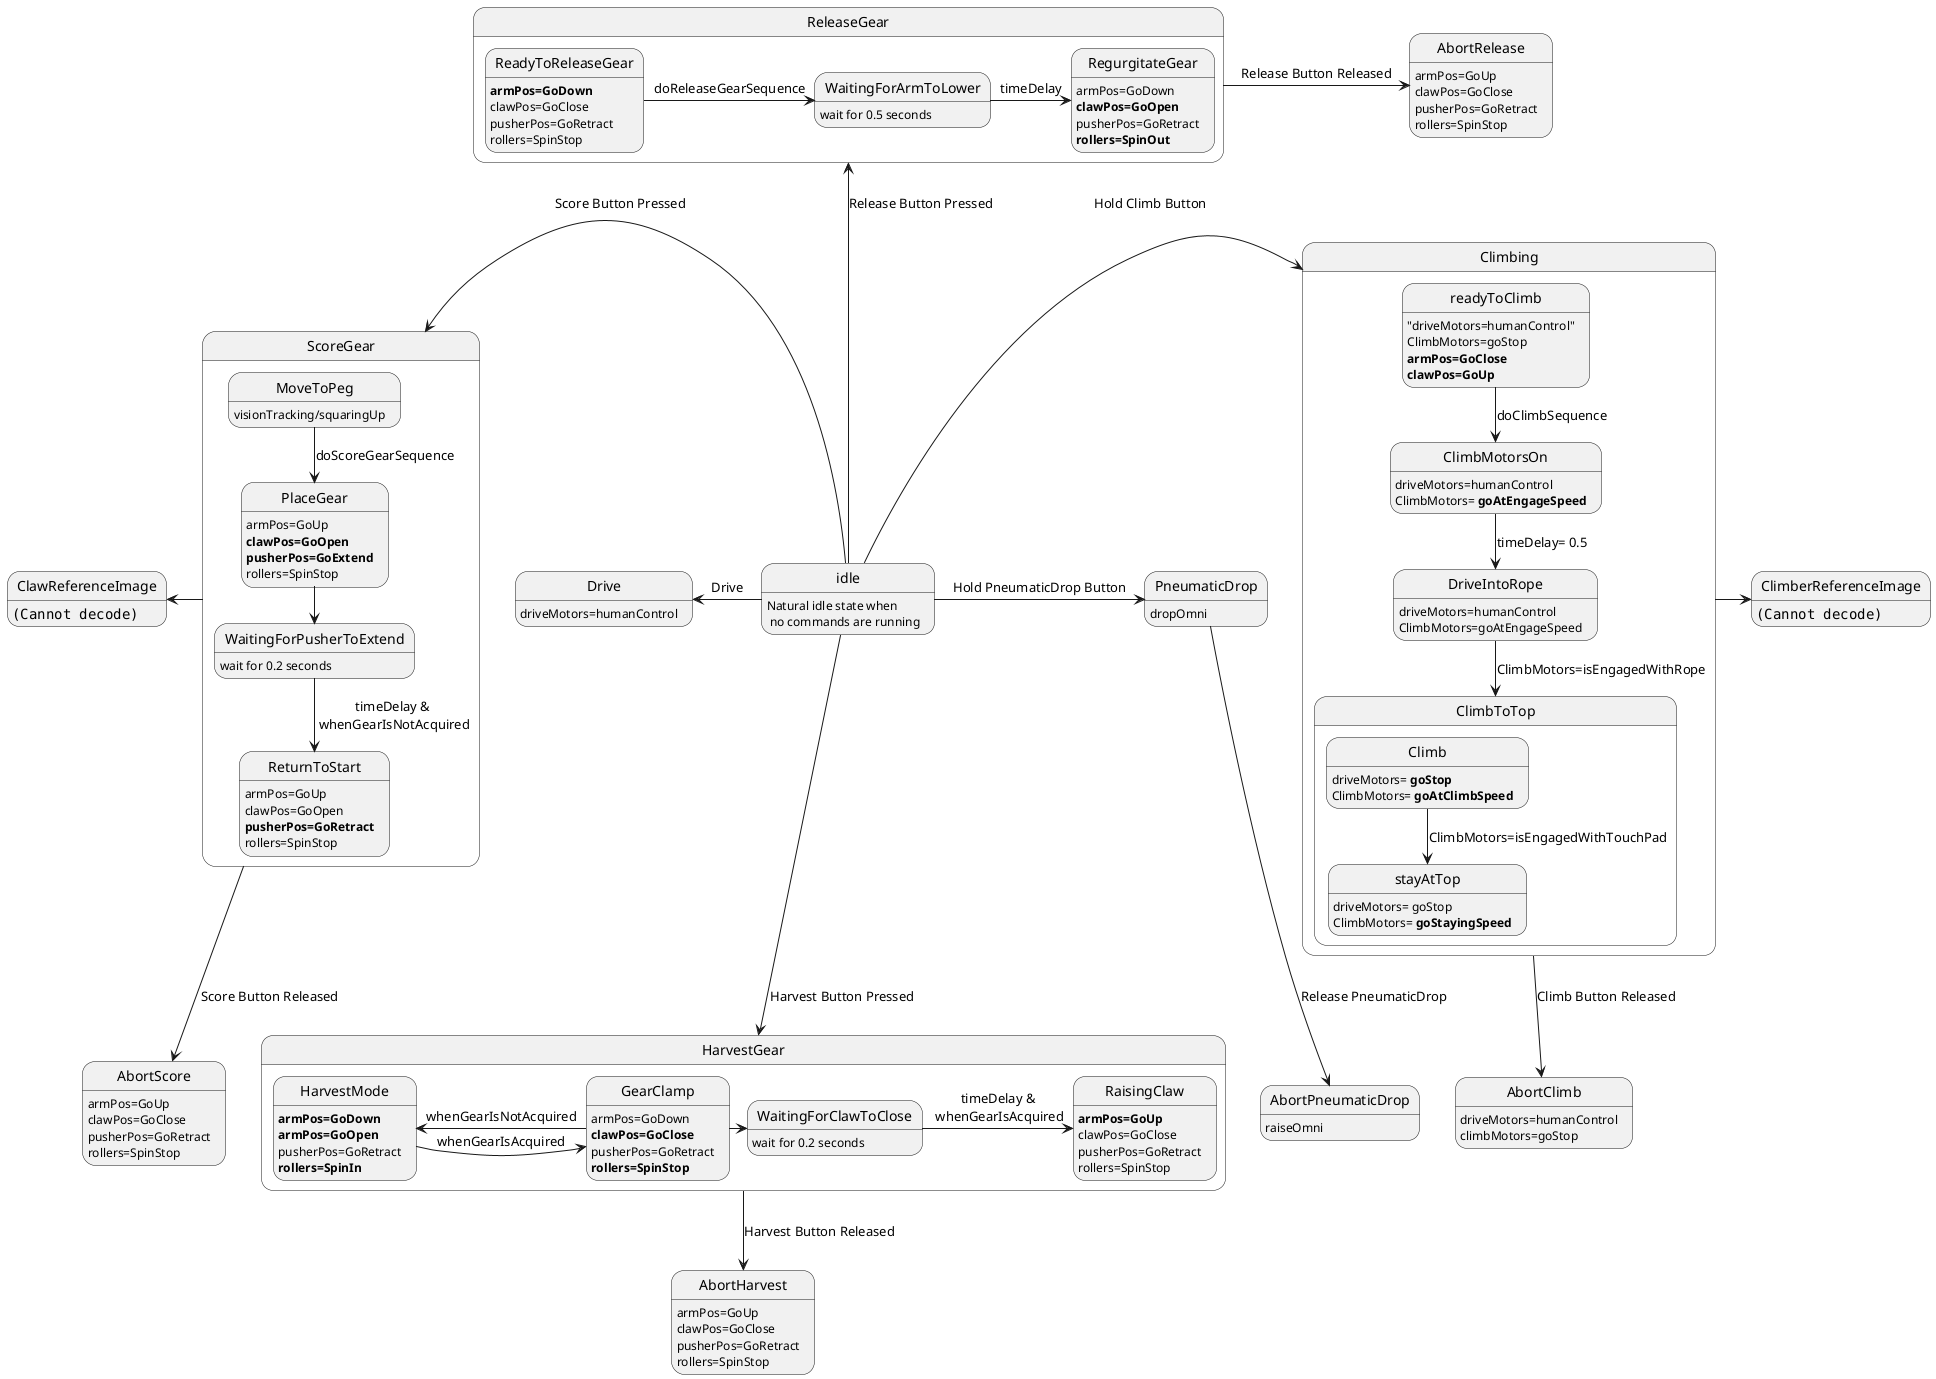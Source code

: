 @startuml

'''''states

idle: Natural idle state when\n no commands are running

ClawReferenceImage: <img:/Claw20170121_resized.JPG>
ClimberReferenceImage: <img:/Climber_resized.JPG>

	PneumaticDrop: dropOmni
	
	AbortPneumaticDrop: raiseOmni
	
	Drive: driveMotors=humanControl

state Climbing {

	readyToClimb: "driveMotors=humanControl"
	readyToClimb: ClimbMotors=goStop
	readyToClimb: <b>armPos=GoClose
	readyToClimb: <b>clawPos=GoUp

	ClimbMotorsOn: driveMotors=humanControl
	ClimbMotorsOn: ClimbMotors= <b>goAtEngageSpeed
 
	DriveIntoRope: driveMotors=humanControl
	DriveIntoRope: ClimbMotors=goAtEngageSpeed 

	state ClimbToTop {
	
		Climb: driveMotors= <b>goStop
		Climb: ClimbMotors= <b>goAtClimbSpeed
	
		stayAtTop: driveMotors= goStop
		stayAtTop: ClimbMotors= <b>goStayingSpeed
	
	}
}

	AbortClimb: driveMotors=humanControl
	AbortClimb: climbMotors=goStop

state HarvestGear {

	HarvestMode : <b>armPos=GoDown
	HarvestMode : <b>armPos=GoOpen
	HarvestMode : pusherPos=GoRetract
	HarvestMode : <b>rollers=SpinIn
	
	GearClamp : armPos=GoDown
	GearClamp : <b>clawPos=GoClose
	GearClamp : pusherPos=GoRetract
	GearClamp : <b>rollers=SpinStop
	
	WaitingForClawToClose : wait for 0.2 seconds
	
	RaisingClaw : <b>armPos=GoUp
	RaisingClaw : clawPos=GoClose
	RaisingClaw : pusherPos=GoRetract
	RaisingClaw : rollers=SpinStop
	
}

	AbortHarvest: armPos=GoUp
	AbortHarvest: clawPos=GoClose
	AbortHarvest: pusherPos=GoRetract
	AbortHarvest: rollers=SpinStop

state ScoreGear {

	MoveToPeg : visionTracking/squaringUp
	
	PlaceGear : armPos=GoUp
	PlaceGear : <b>clawPos=GoOpen
	PlaceGear : <b>pusherPos=GoExtend
	PlaceGear : rollers=SpinStop
	
	WaitingForPusherToExtend : wait for 0.2 seconds
	
	ReturnToStart : armPos=GoUp
	ReturnToStart : clawPos=GoOpen
	ReturnToStart : <b>pusherPos=GoRetract
	ReturnToStart : rollers=SpinStop

}

	AbortScore: armPos=GoUp
	AbortScore: clawPos=GoClose
	AbortScore: pusherPos=GoRetract
	AbortScore: rollers=SpinStop

state ReleaseGear {

	ReadyToReleaseGear : <b>armPos=GoDown
	ReadyToReleaseGear : clawPos=GoClose
	ReadyToReleaseGear : pusherPos=GoRetract
	ReadyToReleaseGear : rollers=SpinStop

	WaitingForArmToLower : wait for 0.5 seconds

	RegurgitateGear : armPos=GoDown
	RegurgitateGear : <b>clawPos=GoOpen
	RegurgitateGear : pusherPos=GoRetract
	RegurgitateGear : <b>rollers=SpinOut

}

	AbortRelease: armPos=GoUp
	AbortRelease: clawPos=GoClose
	AbortRelease: pusherPos=GoRetract
	AbortRelease: rollers=SpinStop

'''''transitions

idle -left-> ScoreGear: Score Button Pressed
idle -down-> HarvestGear: Harvest Button Pressed 
idle -up-> ReleaseGear: Release Button Pressed
idle -right-> Climbing: Hold Climb Button
idle -right-> PneumaticDrop: Hold PneumaticDrop Button
idle -left-> Drive: Drive

PneumaticDrop -down-> AbortPneumaticDrop: Release PneumaticDrop

HarvestGear -down-> AbortHarvest: Harvest Button Released

ReleaseGear -right-> AbortRelease: Release Button Released

Climbing -right-> ClimberReferenceImage
Climbing -down-> AbortClimb: Climb Button Released

ScoreGear -left-> ClawReferenceImage
ScoreGear -down-> AbortScore: Score Button Released

readyToClimb -down-> ClimbMotorsOn: doClimbSequence

ClimbMotorsOn -down-> DriveIntoRope: timeDelay= 0.5

DriveIntoRope -down-> ClimbToTop: ClimbMotors=isEngagedWithRope

Climb -down-> stayAtTop: ClimbMotors=isEngagedWithTouchPad

HarvestMode -right-> GearClamp: whenGearIsAcquired

GearClamp -left-> HarvestMode: whenGearIsNotAcquired

GearClamp -right-> WaitingForClawToClose

WaitingForClawToClose -right-> RaisingClaw: timeDelay &\n whenGearIsAcquired

MoveToPeg -down-> PlaceGear: doScoreGearSequence

PlaceGear -down-> WaitingForPusherToExtend

WaitingForPusherToExtend -down-> ReturnToStart: timeDelay &\n whenGearIsNotAcquired

ReadyToReleaseGear -right-> WaitingForArmToLower: doReleaseGearSequence

WaitingForArmToLower -right-> RegurgitateGear: timeDelay

@enduml